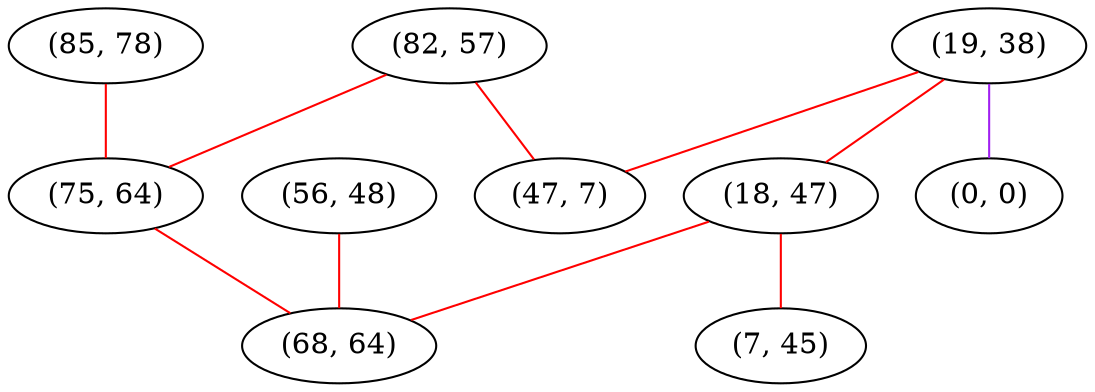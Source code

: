 graph "" {
"(85, 78)";
"(56, 48)";
"(19, 38)";
"(82, 57)";
"(18, 47)";
"(7, 45)";
"(75, 64)";
"(0, 0)";
"(47, 7)";
"(68, 64)";
"(85, 78)" -- "(75, 64)"  [color=red, key=0, weight=1];
"(56, 48)" -- "(68, 64)"  [color=red, key=0, weight=1];
"(19, 38)" -- "(18, 47)"  [color=red, key=0, weight=1];
"(19, 38)" -- "(0, 0)"  [color=purple, key=0, weight=4];
"(19, 38)" -- "(47, 7)"  [color=red, key=0, weight=1];
"(82, 57)" -- "(75, 64)"  [color=red, key=0, weight=1];
"(82, 57)" -- "(47, 7)"  [color=red, key=0, weight=1];
"(18, 47)" -- "(7, 45)"  [color=red, key=0, weight=1];
"(18, 47)" -- "(68, 64)"  [color=red, key=0, weight=1];
"(75, 64)" -- "(68, 64)"  [color=red, key=0, weight=1];
}
